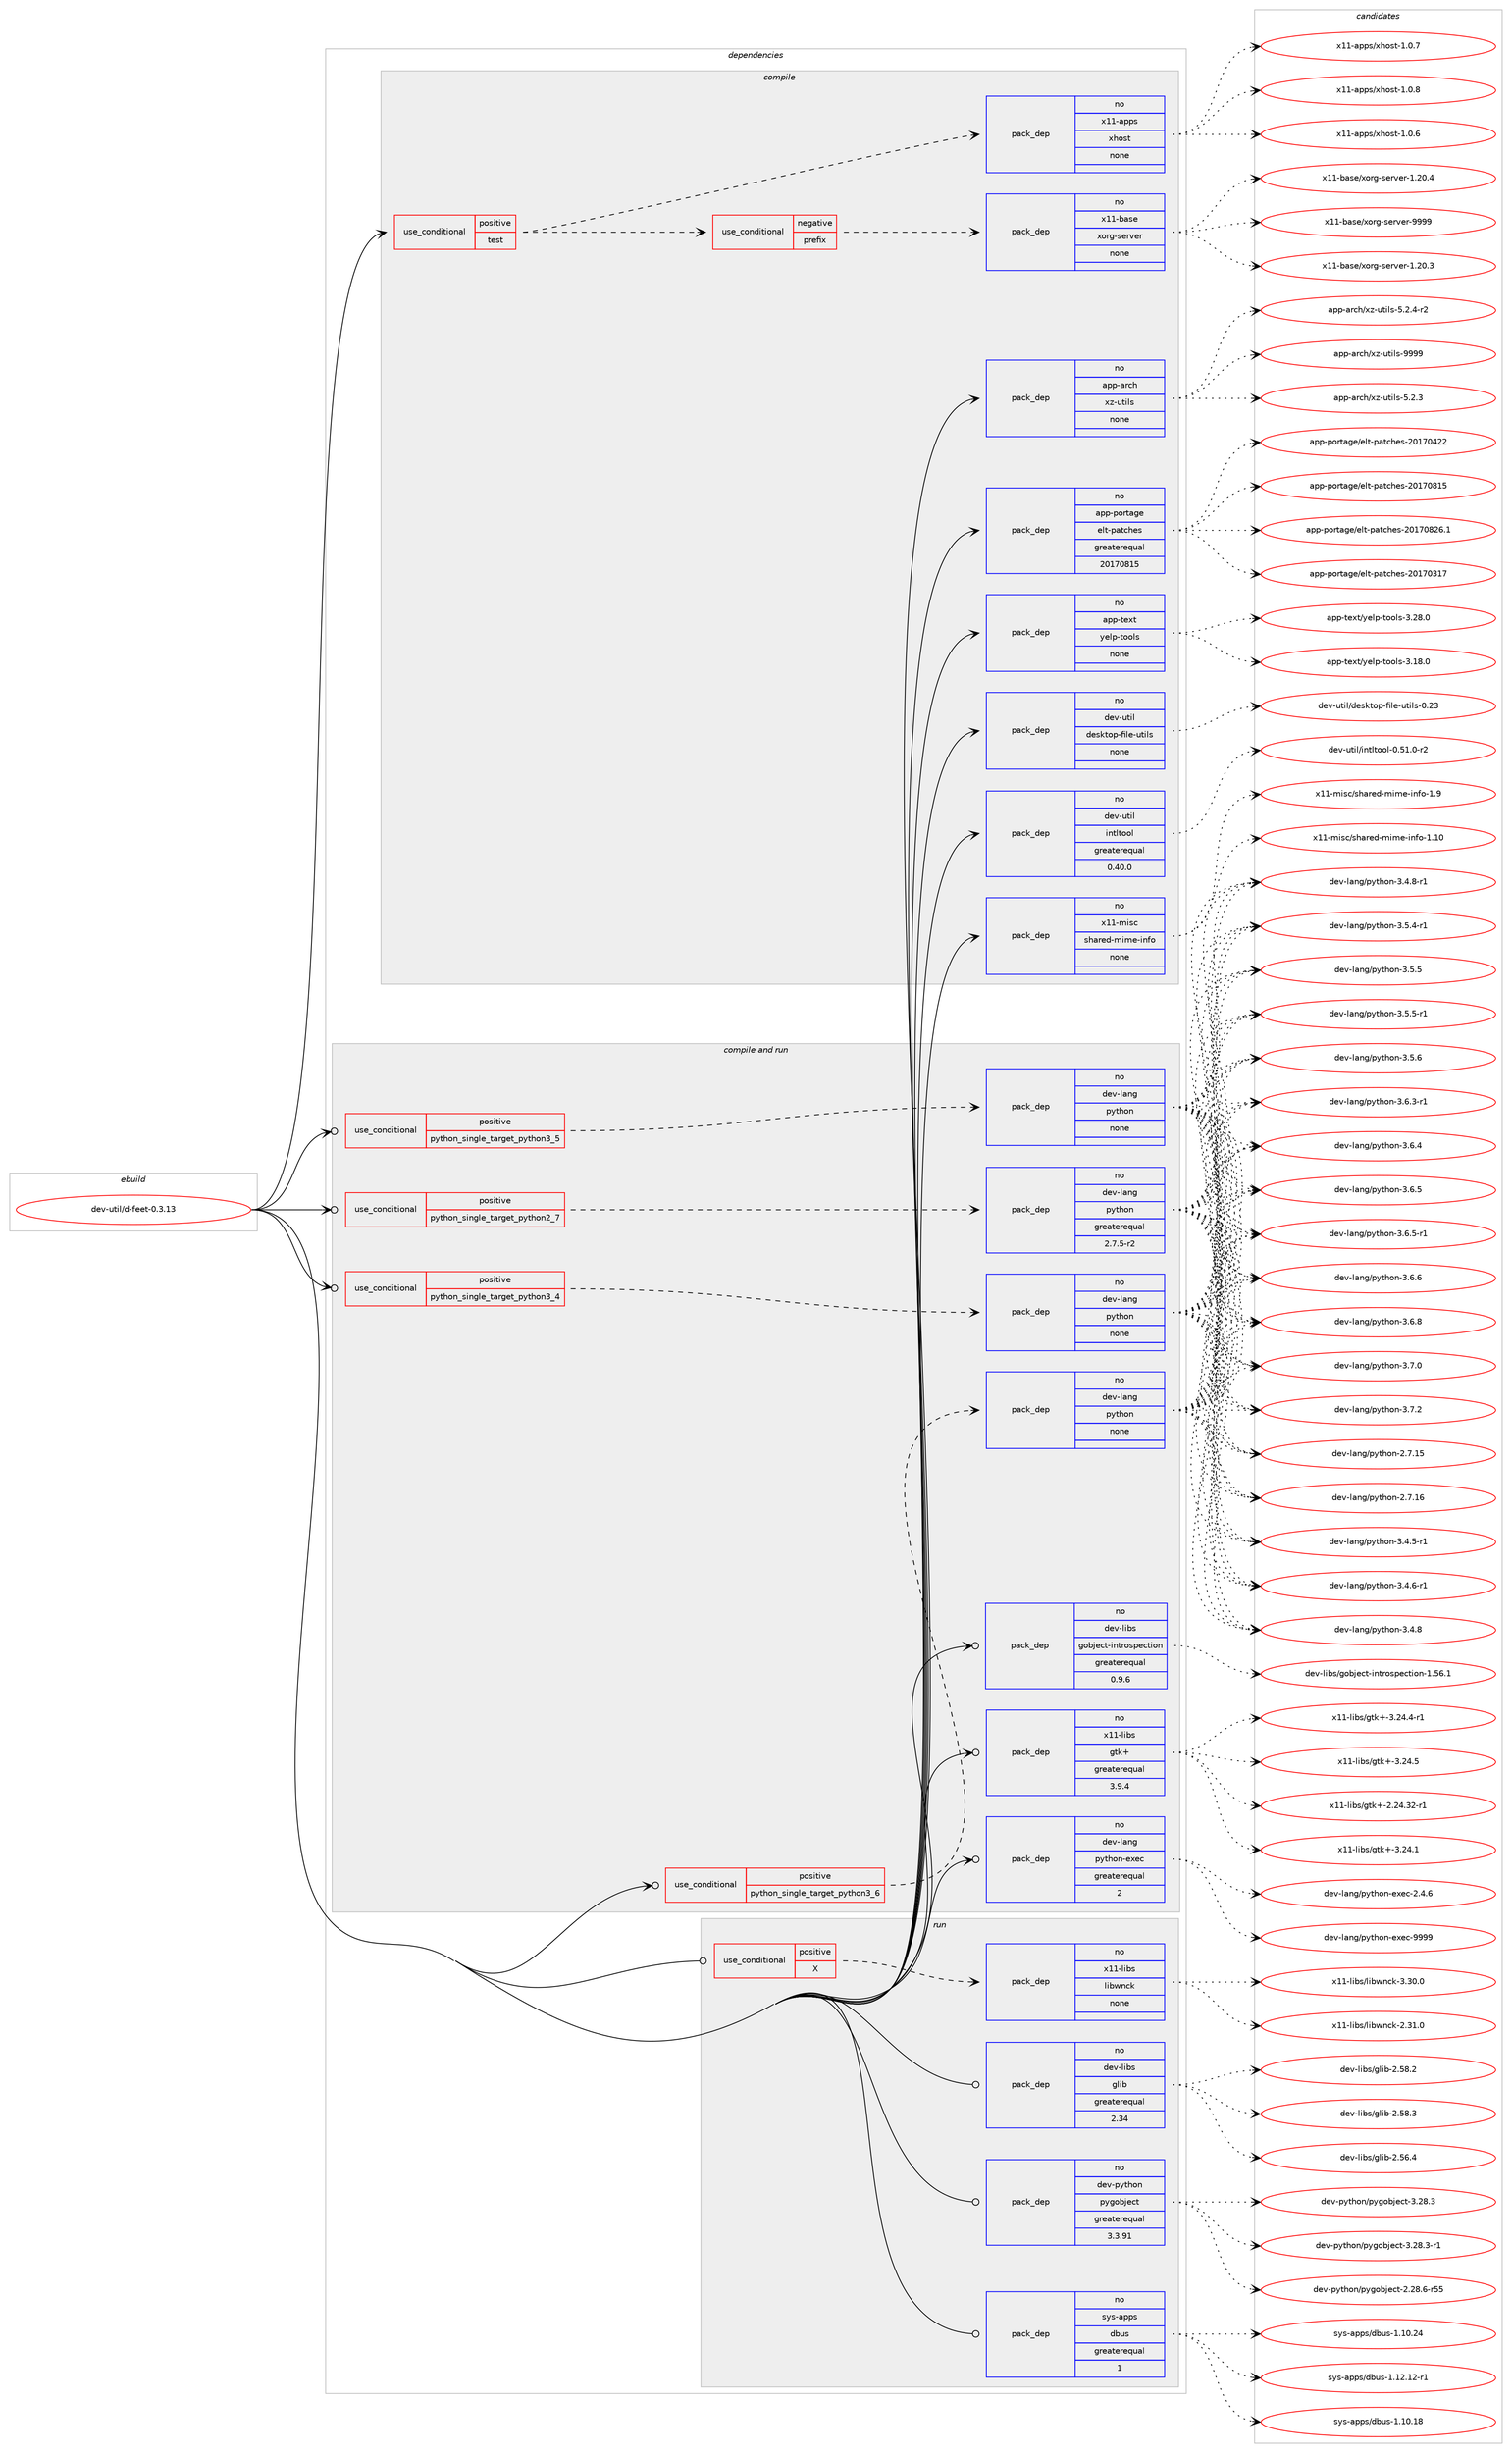 digraph prolog {

# *************
# Graph options
# *************

newrank=true;
concentrate=true;
compound=true;
graph [rankdir=LR,fontname=Helvetica,fontsize=10,ranksep=1.5];#, ranksep=2.5, nodesep=0.2];
edge  [arrowhead=vee];
node  [fontname=Helvetica,fontsize=10];

# **********
# The ebuild
# **********

subgraph cluster_leftcol {
color=gray;
rank=same;
label=<<i>ebuild</i>>;
id [label="dev-util/d-feet-0.3.13", color=red, width=4, href="../dev-util/d-feet-0.3.13.svg"];
}

# ****************
# The dependencies
# ****************

subgraph cluster_midcol {
color=gray;
label=<<i>dependencies</i>>;
subgraph cluster_compile {
fillcolor="#eeeeee";
style=filled;
label=<<i>compile</i>>;
subgraph cond424084 {
dependency1544175 [label=<<TABLE BORDER="0" CELLBORDER="1" CELLSPACING="0" CELLPADDING="4"><TR><TD ROWSPAN="3" CELLPADDING="10">use_conditional</TD></TR><TR><TD>positive</TD></TR><TR><TD>test</TD></TR></TABLE>>, shape=none, color=red];
subgraph cond424085 {
dependency1544176 [label=<<TABLE BORDER="0" CELLBORDER="1" CELLSPACING="0" CELLPADDING="4"><TR><TD ROWSPAN="3" CELLPADDING="10">use_conditional</TD></TR><TR><TD>negative</TD></TR><TR><TD>prefix</TD></TR></TABLE>>, shape=none, color=red];
subgraph pack1096469 {
dependency1544177 [label=<<TABLE BORDER="0" CELLBORDER="1" CELLSPACING="0" CELLPADDING="4" WIDTH="220"><TR><TD ROWSPAN="6" CELLPADDING="30">pack_dep</TD></TR><TR><TD WIDTH="110">no</TD></TR><TR><TD>x11-base</TD></TR><TR><TD>xorg-server</TD></TR><TR><TD>none</TD></TR><TR><TD></TD></TR></TABLE>>, shape=none, color=blue];
}
dependency1544176:e -> dependency1544177:w [weight=20,style="dashed",arrowhead="vee"];
}
dependency1544175:e -> dependency1544176:w [weight=20,style="dashed",arrowhead="vee"];
subgraph pack1096470 {
dependency1544178 [label=<<TABLE BORDER="0" CELLBORDER="1" CELLSPACING="0" CELLPADDING="4" WIDTH="220"><TR><TD ROWSPAN="6" CELLPADDING="30">pack_dep</TD></TR><TR><TD WIDTH="110">no</TD></TR><TR><TD>x11-apps</TD></TR><TR><TD>xhost</TD></TR><TR><TD>none</TD></TR><TR><TD></TD></TR></TABLE>>, shape=none, color=blue];
}
dependency1544175:e -> dependency1544178:w [weight=20,style="dashed",arrowhead="vee"];
}
id:e -> dependency1544175:w [weight=20,style="solid",arrowhead="vee"];
subgraph pack1096471 {
dependency1544179 [label=<<TABLE BORDER="0" CELLBORDER="1" CELLSPACING="0" CELLPADDING="4" WIDTH="220"><TR><TD ROWSPAN="6" CELLPADDING="30">pack_dep</TD></TR><TR><TD WIDTH="110">no</TD></TR><TR><TD>app-arch</TD></TR><TR><TD>xz-utils</TD></TR><TR><TD>none</TD></TR><TR><TD></TD></TR></TABLE>>, shape=none, color=blue];
}
id:e -> dependency1544179:w [weight=20,style="solid",arrowhead="vee"];
subgraph pack1096472 {
dependency1544180 [label=<<TABLE BORDER="0" CELLBORDER="1" CELLSPACING="0" CELLPADDING="4" WIDTH="220"><TR><TD ROWSPAN="6" CELLPADDING="30">pack_dep</TD></TR><TR><TD WIDTH="110">no</TD></TR><TR><TD>app-portage</TD></TR><TR><TD>elt-patches</TD></TR><TR><TD>greaterequal</TD></TR><TR><TD>20170815</TD></TR></TABLE>>, shape=none, color=blue];
}
id:e -> dependency1544180:w [weight=20,style="solid",arrowhead="vee"];
subgraph pack1096473 {
dependency1544181 [label=<<TABLE BORDER="0" CELLBORDER="1" CELLSPACING="0" CELLPADDING="4" WIDTH="220"><TR><TD ROWSPAN="6" CELLPADDING="30">pack_dep</TD></TR><TR><TD WIDTH="110">no</TD></TR><TR><TD>app-text</TD></TR><TR><TD>yelp-tools</TD></TR><TR><TD>none</TD></TR><TR><TD></TD></TR></TABLE>>, shape=none, color=blue];
}
id:e -> dependency1544181:w [weight=20,style="solid",arrowhead="vee"];
subgraph pack1096474 {
dependency1544182 [label=<<TABLE BORDER="0" CELLBORDER="1" CELLSPACING="0" CELLPADDING="4" WIDTH="220"><TR><TD ROWSPAN="6" CELLPADDING="30">pack_dep</TD></TR><TR><TD WIDTH="110">no</TD></TR><TR><TD>dev-util</TD></TR><TR><TD>desktop-file-utils</TD></TR><TR><TD>none</TD></TR><TR><TD></TD></TR></TABLE>>, shape=none, color=blue];
}
id:e -> dependency1544182:w [weight=20,style="solid",arrowhead="vee"];
subgraph pack1096475 {
dependency1544183 [label=<<TABLE BORDER="0" CELLBORDER="1" CELLSPACING="0" CELLPADDING="4" WIDTH="220"><TR><TD ROWSPAN="6" CELLPADDING="30">pack_dep</TD></TR><TR><TD WIDTH="110">no</TD></TR><TR><TD>dev-util</TD></TR><TR><TD>intltool</TD></TR><TR><TD>greaterequal</TD></TR><TR><TD>0.40.0</TD></TR></TABLE>>, shape=none, color=blue];
}
id:e -> dependency1544183:w [weight=20,style="solid",arrowhead="vee"];
subgraph pack1096476 {
dependency1544184 [label=<<TABLE BORDER="0" CELLBORDER="1" CELLSPACING="0" CELLPADDING="4" WIDTH="220"><TR><TD ROWSPAN="6" CELLPADDING="30">pack_dep</TD></TR><TR><TD WIDTH="110">no</TD></TR><TR><TD>x11-misc</TD></TR><TR><TD>shared-mime-info</TD></TR><TR><TD>none</TD></TR><TR><TD></TD></TR></TABLE>>, shape=none, color=blue];
}
id:e -> dependency1544184:w [weight=20,style="solid",arrowhead="vee"];
}
subgraph cluster_compileandrun {
fillcolor="#eeeeee";
style=filled;
label=<<i>compile and run</i>>;
subgraph cond424086 {
dependency1544185 [label=<<TABLE BORDER="0" CELLBORDER="1" CELLSPACING="0" CELLPADDING="4"><TR><TD ROWSPAN="3" CELLPADDING="10">use_conditional</TD></TR><TR><TD>positive</TD></TR><TR><TD>python_single_target_python2_7</TD></TR></TABLE>>, shape=none, color=red];
subgraph pack1096477 {
dependency1544186 [label=<<TABLE BORDER="0" CELLBORDER="1" CELLSPACING="0" CELLPADDING="4" WIDTH="220"><TR><TD ROWSPAN="6" CELLPADDING="30">pack_dep</TD></TR><TR><TD WIDTH="110">no</TD></TR><TR><TD>dev-lang</TD></TR><TR><TD>python</TD></TR><TR><TD>greaterequal</TD></TR><TR><TD>2.7.5-r2</TD></TR></TABLE>>, shape=none, color=blue];
}
dependency1544185:e -> dependency1544186:w [weight=20,style="dashed",arrowhead="vee"];
}
id:e -> dependency1544185:w [weight=20,style="solid",arrowhead="odotvee"];
subgraph cond424087 {
dependency1544187 [label=<<TABLE BORDER="0" CELLBORDER="1" CELLSPACING="0" CELLPADDING="4"><TR><TD ROWSPAN="3" CELLPADDING="10">use_conditional</TD></TR><TR><TD>positive</TD></TR><TR><TD>python_single_target_python3_4</TD></TR></TABLE>>, shape=none, color=red];
subgraph pack1096478 {
dependency1544188 [label=<<TABLE BORDER="0" CELLBORDER="1" CELLSPACING="0" CELLPADDING="4" WIDTH="220"><TR><TD ROWSPAN="6" CELLPADDING="30">pack_dep</TD></TR><TR><TD WIDTH="110">no</TD></TR><TR><TD>dev-lang</TD></TR><TR><TD>python</TD></TR><TR><TD>none</TD></TR><TR><TD></TD></TR></TABLE>>, shape=none, color=blue];
}
dependency1544187:e -> dependency1544188:w [weight=20,style="dashed",arrowhead="vee"];
}
id:e -> dependency1544187:w [weight=20,style="solid",arrowhead="odotvee"];
subgraph cond424088 {
dependency1544189 [label=<<TABLE BORDER="0" CELLBORDER="1" CELLSPACING="0" CELLPADDING="4"><TR><TD ROWSPAN="3" CELLPADDING="10">use_conditional</TD></TR><TR><TD>positive</TD></TR><TR><TD>python_single_target_python3_5</TD></TR></TABLE>>, shape=none, color=red];
subgraph pack1096479 {
dependency1544190 [label=<<TABLE BORDER="0" CELLBORDER="1" CELLSPACING="0" CELLPADDING="4" WIDTH="220"><TR><TD ROWSPAN="6" CELLPADDING="30">pack_dep</TD></TR><TR><TD WIDTH="110">no</TD></TR><TR><TD>dev-lang</TD></TR><TR><TD>python</TD></TR><TR><TD>none</TD></TR><TR><TD></TD></TR></TABLE>>, shape=none, color=blue];
}
dependency1544189:e -> dependency1544190:w [weight=20,style="dashed",arrowhead="vee"];
}
id:e -> dependency1544189:w [weight=20,style="solid",arrowhead="odotvee"];
subgraph cond424089 {
dependency1544191 [label=<<TABLE BORDER="0" CELLBORDER="1" CELLSPACING="0" CELLPADDING="4"><TR><TD ROWSPAN="3" CELLPADDING="10">use_conditional</TD></TR><TR><TD>positive</TD></TR><TR><TD>python_single_target_python3_6</TD></TR></TABLE>>, shape=none, color=red];
subgraph pack1096480 {
dependency1544192 [label=<<TABLE BORDER="0" CELLBORDER="1" CELLSPACING="0" CELLPADDING="4" WIDTH="220"><TR><TD ROWSPAN="6" CELLPADDING="30">pack_dep</TD></TR><TR><TD WIDTH="110">no</TD></TR><TR><TD>dev-lang</TD></TR><TR><TD>python</TD></TR><TR><TD>none</TD></TR><TR><TD></TD></TR></TABLE>>, shape=none, color=blue];
}
dependency1544191:e -> dependency1544192:w [weight=20,style="dashed",arrowhead="vee"];
}
id:e -> dependency1544191:w [weight=20,style="solid",arrowhead="odotvee"];
subgraph pack1096481 {
dependency1544193 [label=<<TABLE BORDER="0" CELLBORDER="1" CELLSPACING="0" CELLPADDING="4" WIDTH="220"><TR><TD ROWSPAN="6" CELLPADDING="30">pack_dep</TD></TR><TR><TD WIDTH="110">no</TD></TR><TR><TD>dev-lang</TD></TR><TR><TD>python-exec</TD></TR><TR><TD>greaterequal</TD></TR><TR><TD>2</TD></TR></TABLE>>, shape=none, color=blue];
}
id:e -> dependency1544193:w [weight=20,style="solid",arrowhead="odotvee"];
subgraph pack1096482 {
dependency1544194 [label=<<TABLE BORDER="0" CELLBORDER="1" CELLSPACING="0" CELLPADDING="4" WIDTH="220"><TR><TD ROWSPAN="6" CELLPADDING="30">pack_dep</TD></TR><TR><TD WIDTH="110">no</TD></TR><TR><TD>dev-libs</TD></TR><TR><TD>gobject-introspection</TD></TR><TR><TD>greaterequal</TD></TR><TR><TD>0.9.6</TD></TR></TABLE>>, shape=none, color=blue];
}
id:e -> dependency1544194:w [weight=20,style="solid",arrowhead="odotvee"];
subgraph pack1096483 {
dependency1544195 [label=<<TABLE BORDER="0" CELLBORDER="1" CELLSPACING="0" CELLPADDING="4" WIDTH="220"><TR><TD ROWSPAN="6" CELLPADDING="30">pack_dep</TD></TR><TR><TD WIDTH="110">no</TD></TR><TR><TD>x11-libs</TD></TR><TR><TD>gtk+</TD></TR><TR><TD>greaterequal</TD></TR><TR><TD>3.9.4</TD></TR></TABLE>>, shape=none, color=blue];
}
id:e -> dependency1544195:w [weight=20,style="solid",arrowhead="odotvee"];
}
subgraph cluster_run {
fillcolor="#eeeeee";
style=filled;
label=<<i>run</i>>;
subgraph cond424090 {
dependency1544196 [label=<<TABLE BORDER="0" CELLBORDER="1" CELLSPACING="0" CELLPADDING="4"><TR><TD ROWSPAN="3" CELLPADDING="10">use_conditional</TD></TR><TR><TD>positive</TD></TR><TR><TD>X</TD></TR></TABLE>>, shape=none, color=red];
subgraph pack1096484 {
dependency1544197 [label=<<TABLE BORDER="0" CELLBORDER="1" CELLSPACING="0" CELLPADDING="4" WIDTH="220"><TR><TD ROWSPAN="6" CELLPADDING="30">pack_dep</TD></TR><TR><TD WIDTH="110">no</TD></TR><TR><TD>x11-libs</TD></TR><TR><TD>libwnck</TD></TR><TR><TD>none</TD></TR><TR><TD></TD></TR></TABLE>>, shape=none, color=blue];
}
dependency1544196:e -> dependency1544197:w [weight=20,style="dashed",arrowhead="vee"];
}
id:e -> dependency1544196:w [weight=20,style="solid",arrowhead="odot"];
subgraph pack1096485 {
dependency1544198 [label=<<TABLE BORDER="0" CELLBORDER="1" CELLSPACING="0" CELLPADDING="4" WIDTH="220"><TR><TD ROWSPAN="6" CELLPADDING="30">pack_dep</TD></TR><TR><TD WIDTH="110">no</TD></TR><TR><TD>dev-libs</TD></TR><TR><TD>glib</TD></TR><TR><TD>greaterequal</TD></TR><TR><TD>2.34</TD></TR></TABLE>>, shape=none, color=blue];
}
id:e -> dependency1544198:w [weight=20,style="solid",arrowhead="odot"];
subgraph pack1096486 {
dependency1544199 [label=<<TABLE BORDER="0" CELLBORDER="1" CELLSPACING="0" CELLPADDING="4" WIDTH="220"><TR><TD ROWSPAN="6" CELLPADDING="30">pack_dep</TD></TR><TR><TD WIDTH="110">no</TD></TR><TR><TD>dev-python</TD></TR><TR><TD>pygobject</TD></TR><TR><TD>greaterequal</TD></TR><TR><TD>3.3.91</TD></TR></TABLE>>, shape=none, color=blue];
}
id:e -> dependency1544199:w [weight=20,style="solid",arrowhead="odot"];
subgraph pack1096487 {
dependency1544200 [label=<<TABLE BORDER="0" CELLBORDER="1" CELLSPACING="0" CELLPADDING="4" WIDTH="220"><TR><TD ROWSPAN="6" CELLPADDING="30">pack_dep</TD></TR><TR><TD WIDTH="110">no</TD></TR><TR><TD>sys-apps</TD></TR><TR><TD>dbus</TD></TR><TR><TD>greaterequal</TD></TR><TR><TD>1</TD></TR></TABLE>>, shape=none, color=blue];
}
id:e -> dependency1544200:w [weight=20,style="solid",arrowhead="odot"];
}
}

# **************
# The candidates
# **************

subgraph cluster_choices {
rank=same;
color=gray;
label=<<i>candidates</i>>;

subgraph choice1096469 {
color=black;
nodesep=1;
choice1204949459897115101471201111141034511510111411810111445494650484651 [label="x11-base/xorg-server-1.20.3", color=red, width=4,href="../x11-base/xorg-server-1.20.3.svg"];
choice1204949459897115101471201111141034511510111411810111445494650484652 [label="x11-base/xorg-server-1.20.4", color=red, width=4,href="../x11-base/xorg-server-1.20.4.svg"];
choice120494945989711510147120111114103451151011141181011144557575757 [label="x11-base/xorg-server-9999", color=red, width=4,href="../x11-base/xorg-server-9999.svg"];
dependency1544177:e -> choice1204949459897115101471201111141034511510111411810111445494650484651:w [style=dotted,weight="100"];
dependency1544177:e -> choice1204949459897115101471201111141034511510111411810111445494650484652:w [style=dotted,weight="100"];
dependency1544177:e -> choice120494945989711510147120111114103451151011141181011144557575757:w [style=dotted,weight="100"];
}
subgraph choice1096470 {
color=black;
nodesep=1;
choice1204949459711211211547120104111115116454946484654 [label="x11-apps/xhost-1.0.6", color=red, width=4,href="../x11-apps/xhost-1.0.6.svg"];
choice1204949459711211211547120104111115116454946484655 [label="x11-apps/xhost-1.0.7", color=red, width=4,href="../x11-apps/xhost-1.0.7.svg"];
choice1204949459711211211547120104111115116454946484656 [label="x11-apps/xhost-1.0.8", color=red, width=4,href="../x11-apps/xhost-1.0.8.svg"];
dependency1544178:e -> choice1204949459711211211547120104111115116454946484654:w [style=dotted,weight="100"];
dependency1544178:e -> choice1204949459711211211547120104111115116454946484655:w [style=dotted,weight="100"];
dependency1544178:e -> choice1204949459711211211547120104111115116454946484656:w [style=dotted,weight="100"];
}
subgraph choice1096471 {
color=black;
nodesep=1;
choice971121124597114991044712012245117116105108115455346504651 [label="app-arch/xz-utils-5.2.3", color=red, width=4,href="../app-arch/xz-utils-5.2.3.svg"];
choice9711211245971149910447120122451171161051081154553465046524511450 [label="app-arch/xz-utils-5.2.4-r2", color=red, width=4,href="../app-arch/xz-utils-5.2.4-r2.svg"];
choice9711211245971149910447120122451171161051081154557575757 [label="app-arch/xz-utils-9999", color=red, width=4,href="../app-arch/xz-utils-9999.svg"];
dependency1544179:e -> choice971121124597114991044712012245117116105108115455346504651:w [style=dotted,weight="100"];
dependency1544179:e -> choice9711211245971149910447120122451171161051081154553465046524511450:w [style=dotted,weight="100"];
dependency1544179:e -> choice9711211245971149910447120122451171161051081154557575757:w [style=dotted,weight="100"];
}
subgraph choice1096472 {
color=black;
nodesep=1;
choice97112112451121111141169710310147101108116451129711699104101115455048495548514955 [label="app-portage/elt-patches-20170317", color=red, width=4,href="../app-portage/elt-patches-20170317.svg"];
choice97112112451121111141169710310147101108116451129711699104101115455048495548525050 [label="app-portage/elt-patches-20170422", color=red, width=4,href="../app-portage/elt-patches-20170422.svg"];
choice97112112451121111141169710310147101108116451129711699104101115455048495548564953 [label="app-portage/elt-patches-20170815", color=red, width=4,href="../app-portage/elt-patches-20170815.svg"];
choice971121124511211111411697103101471011081164511297116991041011154550484955485650544649 [label="app-portage/elt-patches-20170826.1", color=red, width=4,href="../app-portage/elt-patches-20170826.1.svg"];
dependency1544180:e -> choice97112112451121111141169710310147101108116451129711699104101115455048495548514955:w [style=dotted,weight="100"];
dependency1544180:e -> choice97112112451121111141169710310147101108116451129711699104101115455048495548525050:w [style=dotted,weight="100"];
dependency1544180:e -> choice97112112451121111141169710310147101108116451129711699104101115455048495548564953:w [style=dotted,weight="100"];
dependency1544180:e -> choice971121124511211111411697103101471011081164511297116991041011154550484955485650544649:w [style=dotted,weight="100"];
}
subgraph choice1096473 {
color=black;
nodesep=1;
choice9711211245116101120116471211011081124511611111110811545514649564648 [label="app-text/yelp-tools-3.18.0", color=red, width=4,href="../app-text/yelp-tools-3.18.0.svg"];
choice9711211245116101120116471211011081124511611111110811545514650564648 [label="app-text/yelp-tools-3.28.0", color=red, width=4,href="../app-text/yelp-tools-3.28.0.svg"];
dependency1544181:e -> choice9711211245116101120116471211011081124511611111110811545514649564648:w [style=dotted,weight="100"];
dependency1544181:e -> choice9711211245116101120116471211011081124511611111110811545514650564648:w [style=dotted,weight="100"];
}
subgraph choice1096474 {
color=black;
nodesep=1;
choice100101118451171161051084710010111510711611111245102105108101451171161051081154548465051 [label="dev-util/desktop-file-utils-0.23", color=red, width=4,href="../dev-util/desktop-file-utils-0.23.svg"];
dependency1544182:e -> choice100101118451171161051084710010111510711611111245102105108101451171161051081154548465051:w [style=dotted,weight="100"];
}
subgraph choice1096475 {
color=black;
nodesep=1;
choice1001011184511711610510847105110116108116111111108454846534946484511450 [label="dev-util/intltool-0.51.0-r2", color=red, width=4,href="../dev-util/intltool-0.51.0-r2.svg"];
dependency1544183:e -> choice1001011184511711610510847105110116108116111111108454846534946484511450:w [style=dotted,weight="100"];
}
subgraph choice1096476 {
color=black;
nodesep=1;
choice12049494510910511599471151049711410110045109105109101451051101021114549464948 [label="x11-misc/shared-mime-info-1.10", color=red, width=4,href="../x11-misc/shared-mime-info-1.10.svg"];
choice120494945109105115994711510497114101100451091051091014510511010211145494657 [label="x11-misc/shared-mime-info-1.9", color=red, width=4,href="../x11-misc/shared-mime-info-1.9.svg"];
dependency1544184:e -> choice12049494510910511599471151049711410110045109105109101451051101021114549464948:w [style=dotted,weight="100"];
dependency1544184:e -> choice120494945109105115994711510497114101100451091051091014510511010211145494657:w [style=dotted,weight="100"];
}
subgraph choice1096477 {
color=black;
nodesep=1;
choice10010111845108971101034711212111610411111045504655464953 [label="dev-lang/python-2.7.15", color=red, width=4,href="../dev-lang/python-2.7.15.svg"];
choice10010111845108971101034711212111610411111045504655464954 [label="dev-lang/python-2.7.16", color=red, width=4,href="../dev-lang/python-2.7.16.svg"];
choice1001011184510897110103471121211161041111104551465246534511449 [label="dev-lang/python-3.4.5-r1", color=red, width=4,href="../dev-lang/python-3.4.5-r1.svg"];
choice1001011184510897110103471121211161041111104551465246544511449 [label="dev-lang/python-3.4.6-r1", color=red, width=4,href="../dev-lang/python-3.4.6-r1.svg"];
choice100101118451089711010347112121116104111110455146524656 [label="dev-lang/python-3.4.8", color=red, width=4,href="../dev-lang/python-3.4.8.svg"];
choice1001011184510897110103471121211161041111104551465246564511449 [label="dev-lang/python-3.4.8-r1", color=red, width=4,href="../dev-lang/python-3.4.8-r1.svg"];
choice1001011184510897110103471121211161041111104551465346524511449 [label="dev-lang/python-3.5.4-r1", color=red, width=4,href="../dev-lang/python-3.5.4-r1.svg"];
choice100101118451089711010347112121116104111110455146534653 [label="dev-lang/python-3.5.5", color=red, width=4,href="../dev-lang/python-3.5.5.svg"];
choice1001011184510897110103471121211161041111104551465346534511449 [label="dev-lang/python-3.5.5-r1", color=red, width=4,href="../dev-lang/python-3.5.5-r1.svg"];
choice100101118451089711010347112121116104111110455146534654 [label="dev-lang/python-3.5.6", color=red, width=4,href="../dev-lang/python-3.5.6.svg"];
choice1001011184510897110103471121211161041111104551465446514511449 [label="dev-lang/python-3.6.3-r1", color=red, width=4,href="../dev-lang/python-3.6.3-r1.svg"];
choice100101118451089711010347112121116104111110455146544652 [label="dev-lang/python-3.6.4", color=red, width=4,href="../dev-lang/python-3.6.4.svg"];
choice100101118451089711010347112121116104111110455146544653 [label="dev-lang/python-3.6.5", color=red, width=4,href="../dev-lang/python-3.6.5.svg"];
choice1001011184510897110103471121211161041111104551465446534511449 [label="dev-lang/python-3.6.5-r1", color=red, width=4,href="../dev-lang/python-3.6.5-r1.svg"];
choice100101118451089711010347112121116104111110455146544654 [label="dev-lang/python-3.6.6", color=red, width=4,href="../dev-lang/python-3.6.6.svg"];
choice100101118451089711010347112121116104111110455146544656 [label="dev-lang/python-3.6.8", color=red, width=4,href="../dev-lang/python-3.6.8.svg"];
choice100101118451089711010347112121116104111110455146554648 [label="dev-lang/python-3.7.0", color=red, width=4,href="../dev-lang/python-3.7.0.svg"];
choice100101118451089711010347112121116104111110455146554650 [label="dev-lang/python-3.7.2", color=red, width=4,href="../dev-lang/python-3.7.2.svg"];
dependency1544186:e -> choice10010111845108971101034711212111610411111045504655464953:w [style=dotted,weight="100"];
dependency1544186:e -> choice10010111845108971101034711212111610411111045504655464954:w [style=dotted,weight="100"];
dependency1544186:e -> choice1001011184510897110103471121211161041111104551465246534511449:w [style=dotted,weight="100"];
dependency1544186:e -> choice1001011184510897110103471121211161041111104551465246544511449:w [style=dotted,weight="100"];
dependency1544186:e -> choice100101118451089711010347112121116104111110455146524656:w [style=dotted,weight="100"];
dependency1544186:e -> choice1001011184510897110103471121211161041111104551465246564511449:w [style=dotted,weight="100"];
dependency1544186:e -> choice1001011184510897110103471121211161041111104551465346524511449:w [style=dotted,weight="100"];
dependency1544186:e -> choice100101118451089711010347112121116104111110455146534653:w [style=dotted,weight="100"];
dependency1544186:e -> choice1001011184510897110103471121211161041111104551465346534511449:w [style=dotted,weight="100"];
dependency1544186:e -> choice100101118451089711010347112121116104111110455146534654:w [style=dotted,weight="100"];
dependency1544186:e -> choice1001011184510897110103471121211161041111104551465446514511449:w [style=dotted,weight="100"];
dependency1544186:e -> choice100101118451089711010347112121116104111110455146544652:w [style=dotted,weight="100"];
dependency1544186:e -> choice100101118451089711010347112121116104111110455146544653:w [style=dotted,weight="100"];
dependency1544186:e -> choice1001011184510897110103471121211161041111104551465446534511449:w [style=dotted,weight="100"];
dependency1544186:e -> choice100101118451089711010347112121116104111110455146544654:w [style=dotted,weight="100"];
dependency1544186:e -> choice100101118451089711010347112121116104111110455146544656:w [style=dotted,weight="100"];
dependency1544186:e -> choice100101118451089711010347112121116104111110455146554648:w [style=dotted,weight="100"];
dependency1544186:e -> choice100101118451089711010347112121116104111110455146554650:w [style=dotted,weight="100"];
}
subgraph choice1096478 {
color=black;
nodesep=1;
choice10010111845108971101034711212111610411111045504655464953 [label="dev-lang/python-2.7.15", color=red, width=4,href="../dev-lang/python-2.7.15.svg"];
choice10010111845108971101034711212111610411111045504655464954 [label="dev-lang/python-2.7.16", color=red, width=4,href="../dev-lang/python-2.7.16.svg"];
choice1001011184510897110103471121211161041111104551465246534511449 [label="dev-lang/python-3.4.5-r1", color=red, width=4,href="../dev-lang/python-3.4.5-r1.svg"];
choice1001011184510897110103471121211161041111104551465246544511449 [label="dev-lang/python-3.4.6-r1", color=red, width=4,href="../dev-lang/python-3.4.6-r1.svg"];
choice100101118451089711010347112121116104111110455146524656 [label="dev-lang/python-3.4.8", color=red, width=4,href="../dev-lang/python-3.4.8.svg"];
choice1001011184510897110103471121211161041111104551465246564511449 [label="dev-lang/python-3.4.8-r1", color=red, width=4,href="../dev-lang/python-3.4.8-r1.svg"];
choice1001011184510897110103471121211161041111104551465346524511449 [label="dev-lang/python-3.5.4-r1", color=red, width=4,href="../dev-lang/python-3.5.4-r1.svg"];
choice100101118451089711010347112121116104111110455146534653 [label="dev-lang/python-3.5.5", color=red, width=4,href="../dev-lang/python-3.5.5.svg"];
choice1001011184510897110103471121211161041111104551465346534511449 [label="dev-lang/python-3.5.5-r1", color=red, width=4,href="../dev-lang/python-3.5.5-r1.svg"];
choice100101118451089711010347112121116104111110455146534654 [label="dev-lang/python-3.5.6", color=red, width=4,href="../dev-lang/python-3.5.6.svg"];
choice1001011184510897110103471121211161041111104551465446514511449 [label="dev-lang/python-3.6.3-r1", color=red, width=4,href="../dev-lang/python-3.6.3-r1.svg"];
choice100101118451089711010347112121116104111110455146544652 [label="dev-lang/python-3.6.4", color=red, width=4,href="../dev-lang/python-3.6.4.svg"];
choice100101118451089711010347112121116104111110455146544653 [label="dev-lang/python-3.6.5", color=red, width=4,href="../dev-lang/python-3.6.5.svg"];
choice1001011184510897110103471121211161041111104551465446534511449 [label="dev-lang/python-3.6.5-r1", color=red, width=4,href="../dev-lang/python-3.6.5-r1.svg"];
choice100101118451089711010347112121116104111110455146544654 [label="dev-lang/python-3.6.6", color=red, width=4,href="../dev-lang/python-3.6.6.svg"];
choice100101118451089711010347112121116104111110455146544656 [label="dev-lang/python-3.6.8", color=red, width=4,href="../dev-lang/python-3.6.8.svg"];
choice100101118451089711010347112121116104111110455146554648 [label="dev-lang/python-3.7.0", color=red, width=4,href="../dev-lang/python-3.7.0.svg"];
choice100101118451089711010347112121116104111110455146554650 [label="dev-lang/python-3.7.2", color=red, width=4,href="../dev-lang/python-3.7.2.svg"];
dependency1544188:e -> choice10010111845108971101034711212111610411111045504655464953:w [style=dotted,weight="100"];
dependency1544188:e -> choice10010111845108971101034711212111610411111045504655464954:w [style=dotted,weight="100"];
dependency1544188:e -> choice1001011184510897110103471121211161041111104551465246534511449:w [style=dotted,weight="100"];
dependency1544188:e -> choice1001011184510897110103471121211161041111104551465246544511449:w [style=dotted,weight="100"];
dependency1544188:e -> choice100101118451089711010347112121116104111110455146524656:w [style=dotted,weight="100"];
dependency1544188:e -> choice1001011184510897110103471121211161041111104551465246564511449:w [style=dotted,weight="100"];
dependency1544188:e -> choice1001011184510897110103471121211161041111104551465346524511449:w [style=dotted,weight="100"];
dependency1544188:e -> choice100101118451089711010347112121116104111110455146534653:w [style=dotted,weight="100"];
dependency1544188:e -> choice1001011184510897110103471121211161041111104551465346534511449:w [style=dotted,weight="100"];
dependency1544188:e -> choice100101118451089711010347112121116104111110455146534654:w [style=dotted,weight="100"];
dependency1544188:e -> choice1001011184510897110103471121211161041111104551465446514511449:w [style=dotted,weight="100"];
dependency1544188:e -> choice100101118451089711010347112121116104111110455146544652:w [style=dotted,weight="100"];
dependency1544188:e -> choice100101118451089711010347112121116104111110455146544653:w [style=dotted,weight="100"];
dependency1544188:e -> choice1001011184510897110103471121211161041111104551465446534511449:w [style=dotted,weight="100"];
dependency1544188:e -> choice100101118451089711010347112121116104111110455146544654:w [style=dotted,weight="100"];
dependency1544188:e -> choice100101118451089711010347112121116104111110455146544656:w [style=dotted,weight="100"];
dependency1544188:e -> choice100101118451089711010347112121116104111110455146554648:w [style=dotted,weight="100"];
dependency1544188:e -> choice100101118451089711010347112121116104111110455146554650:w [style=dotted,weight="100"];
}
subgraph choice1096479 {
color=black;
nodesep=1;
choice10010111845108971101034711212111610411111045504655464953 [label="dev-lang/python-2.7.15", color=red, width=4,href="../dev-lang/python-2.7.15.svg"];
choice10010111845108971101034711212111610411111045504655464954 [label="dev-lang/python-2.7.16", color=red, width=4,href="../dev-lang/python-2.7.16.svg"];
choice1001011184510897110103471121211161041111104551465246534511449 [label="dev-lang/python-3.4.5-r1", color=red, width=4,href="../dev-lang/python-3.4.5-r1.svg"];
choice1001011184510897110103471121211161041111104551465246544511449 [label="dev-lang/python-3.4.6-r1", color=red, width=4,href="../dev-lang/python-3.4.6-r1.svg"];
choice100101118451089711010347112121116104111110455146524656 [label="dev-lang/python-3.4.8", color=red, width=4,href="../dev-lang/python-3.4.8.svg"];
choice1001011184510897110103471121211161041111104551465246564511449 [label="dev-lang/python-3.4.8-r1", color=red, width=4,href="../dev-lang/python-3.4.8-r1.svg"];
choice1001011184510897110103471121211161041111104551465346524511449 [label="dev-lang/python-3.5.4-r1", color=red, width=4,href="../dev-lang/python-3.5.4-r1.svg"];
choice100101118451089711010347112121116104111110455146534653 [label="dev-lang/python-3.5.5", color=red, width=4,href="../dev-lang/python-3.5.5.svg"];
choice1001011184510897110103471121211161041111104551465346534511449 [label="dev-lang/python-3.5.5-r1", color=red, width=4,href="../dev-lang/python-3.5.5-r1.svg"];
choice100101118451089711010347112121116104111110455146534654 [label="dev-lang/python-3.5.6", color=red, width=4,href="../dev-lang/python-3.5.6.svg"];
choice1001011184510897110103471121211161041111104551465446514511449 [label="dev-lang/python-3.6.3-r1", color=red, width=4,href="../dev-lang/python-3.6.3-r1.svg"];
choice100101118451089711010347112121116104111110455146544652 [label="dev-lang/python-3.6.4", color=red, width=4,href="../dev-lang/python-3.6.4.svg"];
choice100101118451089711010347112121116104111110455146544653 [label="dev-lang/python-3.6.5", color=red, width=4,href="../dev-lang/python-3.6.5.svg"];
choice1001011184510897110103471121211161041111104551465446534511449 [label="dev-lang/python-3.6.5-r1", color=red, width=4,href="../dev-lang/python-3.6.5-r1.svg"];
choice100101118451089711010347112121116104111110455146544654 [label="dev-lang/python-3.6.6", color=red, width=4,href="../dev-lang/python-3.6.6.svg"];
choice100101118451089711010347112121116104111110455146544656 [label="dev-lang/python-3.6.8", color=red, width=4,href="../dev-lang/python-3.6.8.svg"];
choice100101118451089711010347112121116104111110455146554648 [label="dev-lang/python-3.7.0", color=red, width=4,href="../dev-lang/python-3.7.0.svg"];
choice100101118451089711010347112121116104111110455146554650 [label="dev-lang/python-3.7.2", color=red, width=4,href="../dev-lang/python-3.7.2.svg"];
dependency1544190:e -> choice10010111845108971101034711212111610411111045504655464953:w [style=dotted,weight="100"];
dependency1544190:e -> choice10010111845108971101034711212111610411111045504655464954:w [style=dotted,weight="100"];
dependency1544190:e -> choice1001011184510897110103471121211161041111104551465246534511449:w [style=dotted,weight="100"];
dependency1544190:e -> choice1001011184510897110103471121211161041111104551465246544511449:w [style=dotted,weight="100"];
dependency1544190:e -> choice100101118451089711010347112121116104111110455146524656:w [style=dotted,weight="100"];
dependency1544190:e -> choice1001011184510897110103471121211161041111104551465246564511449:w [style=dotted,weight="100"];
dependency1544190:e -> choice1001011184510897110103471121211161041111104551465346524511449:w [style=dotted,weight="100"];
dependency1544190:e -> choice100101118451089711010347112121116104111110455146534653:w [style=dotted,weight="100"];
dependency1544190:e -> choice1001011184510897110103471121211161041111104551465346534511449:w [style=dotted,weight="100"];
dependency1544190:e -> choice100101118451089711010347112121116104111110455146534654:w [style=dotted,weight="100"];
dependency1544190:e -> choice1001011184510897110103471121211161041111104551465446514511449:w [style=dotted,weight="100"];
dependency1544190:e -> choice100101118451089711010347112121116104111110455146544652:w [style=dotted,weight="100"];
dependency1544190:e -> choice100101118451089711010347112121116104111110455146544653:w [style=dotted,weight="100"];
dependency1544190:e -> choice1001011184510897110103471121211161041111104551465446534511449:w [style=dotted,weight="100"];
dependency1544190:e -> choice100101118451089711010347112121116104111110455146544654:w [style=dotted,weight="100"];
dependency1544190:e -> choice100101118451089711010347112121116104111110455146544656:w [style=dotted,weight="100"];
dependency1544190:e -> choice100101118451089711010347112121116104111110455146554648:w [style=dotted,weight="100"];
dependency1544190:e -> choice100101118451089711010347112121116104111110455146554650:w [style=dotted,weight="100"];
}
subgraph choice1096480 {
color=black;
nodesep=1;
choice10010111845108971101034711212111610411111045504655464953 [label="dev-lang/python-2.7.15", color=red, width=4,href="../dev-lang/python-2.7.15.svg"];
choice10010111845108971101034711212111610411111045504655464954 [label="dev-lang/python-2.7.16", color=red, width=4,href="../dev-lang/python-2.7.16.svg"];
choice1001011184510897110103471121211161041111104551465246534511449 [label="dev-lang/python-3.4.5-r1", color=red, width=4,href="../dev-lang/python-3.4.5-r1.svg"];
choice1001011184510897110103471121211161041111104551465246544511449 [label="dev-lang/python-3.4.6-r1", color=red, width=4,href="../dev-lang/python-3.4.6-r1.svg"];
choice100101118451089711010347112121116104111110455146524656 [label="dev-lang/python-3.4.8", color=red, width=4,href="../dev-lang/python-3.4.8.svg"];
choice1001011184510897110103471121211161041111104551465246564511449 [label="dev-lang/python-3.4.8-r1", color=red, width=4,href="../dev-lang/python-3.4.8-r1.svg"];
choice1001011184510897110103471121211161041111104551465346524511449 [label="dev-lang/python-3.5.4-r1", color=red, width=4,href="../dev-lang/python-3.5.4-r1.svg"];
choice100101118451089711010347112121116104111110455146534653 [label="dev-lang/python-3.5.5", color=red, width=4,href="../dev-lang/python-3.5.5.svg"];
choice1001011184510897110103471121211161041111104551465346534511449 [label="dev-lang/python-3.5.5-r1", color=red, width=4,href="../dev-lang/python-3.5.5-r1.svg"];
choice100101118451089711010347112121116104111110455146534654 [label="dev-lang/python-3.5.6", color=red, width=4,href="../dev-lang/python-3.5.6.svg"];
choice1001011184510897110103471121211161041111104551465446514511449 [label="dev-lang/python-3.6.3-r1", color=red, width=4,href="../dev-lang/python-3.6.3-r1.svg"];
choice100101118451089711010347112121116104111110455146544652 [label="dev-lang/python-3.6.4", color=red, width=4,href="../dev-lang/python-3.6.4.svg"];
choice100101118451089711010347112121116104111110455146544653 [label="dev-lang/python-3.6.5", color=red, width=4,href="../dev-lang/python-3.6.5.svg"];
choice1001011184510897110103471121211161041111104551465446534511449 [label="dev-lang/python-3.6.5-r1", color=red, width=4,href="../dev-lang/python-3.6.5-r1.svg"];
choice100101118451089711010347112121116104111110455146544654 [label="dev-lang/python-3.6.6", color=red, width=4,href="../dev-lang/python-3.6.6.svg"];
choice100101118451089711010347112121116104111110455146544656 [label="dev-lang/python-3.6.8", color=red, width=4,href="../dev-lang/python-3.6.8.svg"];
choice100101118451089711010347112121116104111110455146554648 [label="dev-lang/python-3.7.0", color=red, width=4,href="../dev-lang/python-3.7.0.svg"];
choice100101118451089711010347112121116104111110455146554650 [label="dev-lang/python-3.7.2", color=red, width=4,href="../dev-lang/python-3.7.2.svg"];
dependency1544192:e -> choice10010111845108971101034711212111610411111045504655464953:w [style=dotted,weight="100"];
dependency1544192:e -> choice10010111845108971101034711212111610411111045504655464954:w [style=dotted,weight="100"];
dependency1544192:e -> choice1001011184510897110103471121211161041111104551465246534511449:w [style=dotted,weight="100"];
dependency1544192:e -> choice1001011184510897110103471121211161041111104551465246544511449:w [style=dotted,weight="100"];
dependency1544192:e -> choice100101118451089711010347112121116104111110455146524656:w [style=dotted,weight="100"];
dependency1544192:e -> choice1001011184510897110103471121211161041111104551465246564511449:w [style=dotted,weight="100"];
dependency1544192:e -> choice1001011184510897110103471121211161041111104551465346524511449:w [style=dotted,weight="100"];
dependency1544192:e -> choice100101118451089711010347112121116104111110455146534653:w [style=dotted,weight="100"];
dependency1544192:e -> choice1001011184510897110103471121211161041111104551465346534511449:w [style=dotted,weight="100"];
dependency1544192:e -> choice100101118451089711010347112121116104111110455146534654:w [style=dotted,weight="100"];
dependency1544192:e -> choice1001011184510897110103471121211161041111104551465446514511449:w [style=dotted,weight="100"];
dependency1544192:e -> choice100101118451089711010347112121116104111110455146544652:w [style=dotted,weight="100"];
dependency1544192:e -> choice100101118451089711010347112121116104111110455146544653:w [style=dotted,weight="100"];
dependency1544192:e -> choice1001011184510897110103471121211161041111104551465446534511449:w [style=dotted,weight="100"];
dependency1544192:e -> choice100101118451089711010347112121116104111110455146544654:w [style=dotted,weight="100"];
dependency1544192:e -> choice100101118451089711010347112121116104111110455146544656:w [style=dotted,weight="100"];
dependency1544192:e -> choice100101118451089711010347112121116104111110455146554648:w [style=dotted,weight="100"];
dependency1544192:e -> choice100101118451089711010347112121116104111110455146554650:w [style=dotted,weight="100"];
}
subgraph choice1096481 {
color=black;
nodesep=1;
choice1001011184510897110103471121211161041111104510112010199455046524654 [label="dev-lang/python-exec-2.4.6", color=red, width=4,href="../dev-lang/python-exec-2.4.6.svg"];
choice10010111845108971101034711212111610411111045101120101994557575757 [label="dev-lang/python-exec-9999", color=red, width=4,href="../dev-lang/python-exec-9999.svg"];
dependency1544193:e -> choice1001011184510897110103471121211161041111104510112010199455046524654:w [style=dotted,weight="100"];
dependency1544193:e -> choice10010111845108971101034711212111610411111045101120101994557575757:w [style=dotted,weight="100"];
}
subgraph choice1096482 {
color=black;
nodesep=1;
choice1001011184510810598115471031119810610199116451051101161141111151121019911610511111045494653544649 [label="dev-libs/gobject-introspection-1.56.1", color=red, width=4,href="../dev-libs/gobject-introspection-1.56.1.svg"];
dependency1544194:e -> choice1001011184510810598115471031119810610199116451051101161141111151121019911610511111045494653544649:w [style=dotted,weight="100"];
}
subgraph choice1096483 {
color=black;
nodesep=1;
choice12049494510810598115471031161074345504650524651504511449 [label="x11-libs/gtk+-2.24.32-r1", color=red, width=4,href="../x11-libs/gtk+-2.24.32-r1.svg"];
choice12049494510810598115471031161074345514650524649 [label="x11-libs/gtk+-3.24.1", color=red, width=4,href="../x11-libs/gtk+-3.24.1.svg"];
choice120494945108105981154710311610743455146505246524511449 [label="x11-libs/gtk+-3.24.4-r1", color=red, width=4,href="../x11-libs/gtk+-3.24.4-r1.svg"];
choice12049494510810598115471031161074345514650524653 [label="x11-libs/gtk+-3.24.5", color=red, width=4,href="../x11-libs/gtk+-3.24.5.svg"];
dependency1544195:e -> choice12049494510810598115471031161074345504650524651504511449:w [style=dotted,weight="100"];
dependency1544195:e -> choice12049494510810598115471031161074345514650524649:w [style=dotted,weight="100"];
dependency1544195:e -> choice120494945108105981154710311610743455146505246524511449:w [style=dotted,weight="100"];
dependency1544195:e -> choice12049494510810598115471031161074345514650524653:w [style=dotted,weight="100"];
}
subgraph choice1096484 {
color=black;
nodesep=1;
choice1204949451081059811547108105981191109910745504651494648 [label="x11-libs/libwnck-2.31.0", color=red, width=4,href="../x11-libs/libwnck-2.31.0.svg"];
choice1204949451081059811547108105981191109910745514651484648 [label="x11-libs/libwnck-3.30.0", color=red, width=4,href="../x11-libs/libwnck-3.30.0.svg"];
dependency1544197:e -> choice1204949451081059811547108105981191109910745504651494648:w [style=dotted,weight="100"];
dependency1544197:e -> choice1204949451081059811547108105981191109910745514651484648:w [style=dotted,weight="100"];
}
subgraph choice1096485 {
color=black;
nodesep=1;
choice1001011184510810598115471031081059845504653544652 [label="dev-libs/glib-2.56.4", color=red, width=4,href="../dev-libs/glib-2.56.4.svg"];
choice1001011184510810598115471031081059845504653564650 [label="dev-libs/glib-2.58.2", color=red, width=4,href="../dev-libs/glib-2.58.2.svg"];
choice1001011184510810598115471031081059845504653564651 [label="dev-libs/glib-2.58.3", color=red, width=4,href="../dev-libs/glib-2.58.3.svg"];
dependency1544198:e -> choice1001011184510810598115471031081059845504653544652:w [style=dotted,weight="100"];
dependency1544198:e -> choice1001011184510810598115471031081059845504653564650:w [style=dotted,weight="100"];
dependency1544198:e -> choice1001011184510810598115471031081059845504653564651:w [style=dotted,weight="100"];
}
subgraph choice1096486 {
color=black;
nodesep=1;
choice1001011184511212111610411111047112121103111981061019911645504650564654451145353 [label="dev-python/pygobject-2.28.6-r55", color=red, width=4,href="../dev-python/pygobject-2.28.6-r55.svg"];
choice1001011184511212111610411111047112121103111981061019911645514650564651 [label="dev-python/pygobject-3.28.3", color=red, width=4,href="../dev-python/pygobject-3.28.3.svg"];
choice10010111845112121116104111110471121211031119810610199116455146505646514511449 [label="dev-python/pygobject-3.28.3-r1", color=red, width=4,href="../dev-python/pygobject-3.28.3-r1.svg"];
dependency1544199:e -> choice1001011184511212111610411111047112121103111981061019911645504650564654451145353:w [style=dotted,weight="100"];
dependency1544199:e -> choice1001011184511212111610411111047112121103111981061019911645514650564651:w [style=dotted,weight="100"];
dependency1544199:e -> choice10010111845112121116104111110471121211031119810610199116455146505646514511449:w [style=dotted,weight="100"];
}
subgraph choice1096487 {
color=black;
nodesep=1;
choice115121115459711211211547100981171154549464948464956 [label="sys-apps/dbus-1.10.18", color=red, width=4,href="../sys-apps/dbus-1.10.18.svg"];
choice115121115459711211211547100981171154549464948465052 [label="sys-apps/dbus-1.10.24", color=red, width=4,href="../sys-apps/dbus-1.10.24.svg"];
choice1151211154597112112115471009811711545494649504649504511449 [label="sys-apps/dbus-1.12.12-r1", color=red, width=4,href="../sys-apps/dbus-1.12.12-r1.svg"];
dependency1544200:e -> choice115121115459711211211547100981171154549464948464956:w [style=dotted,weight="100"];
dependency1544200:e -> choice115121115459711211211547100981171154549464948465052:w [style=dotted,weight="100"];
dependency1544200:e -> choice1151211154597112112115471009811711545494649504649504511449:w [style=dotted,weight="100"];
}
}

}
